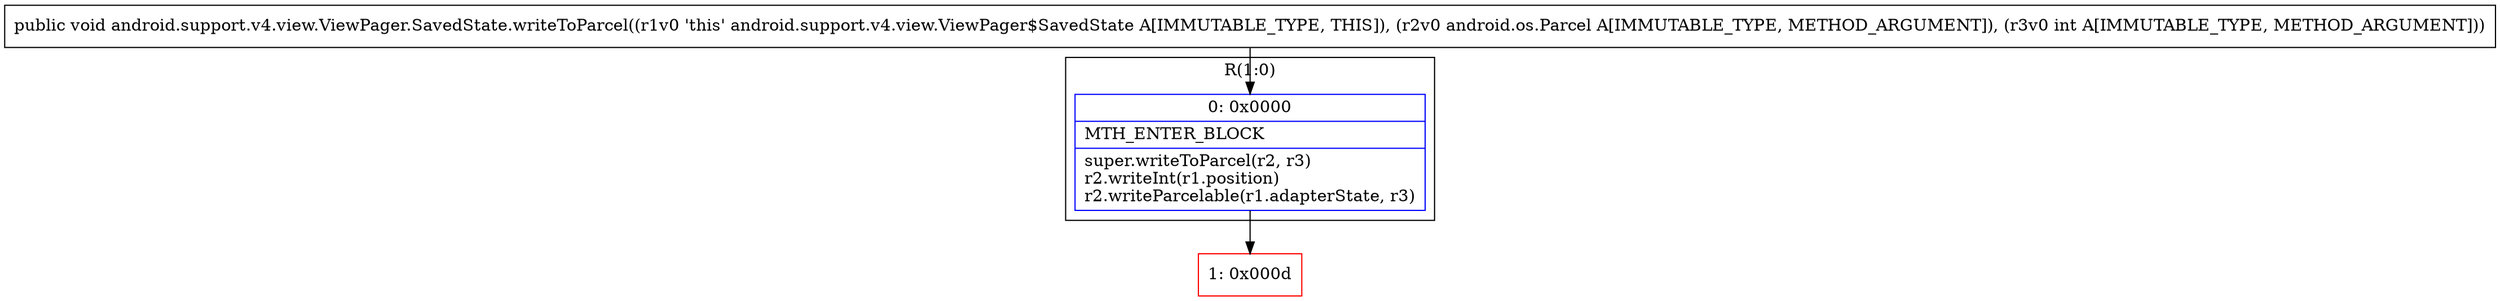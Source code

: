 digraph "CFG forandroid.support.v4.view.ViewPager.SavedState.writeToParcel(Landroid\/os\/Parcel;I)V" {
subgraph cluster_Region_860031151 {
label = "R(1:0)";
node [shape=record,color=blue];
Node_0 [shape=record,label="{0\:\ 0x0000|MTH_ENTER_BLOCK\l|super.writeToParcel(r2, r3)\lr2.writeInt(r1.position)\lr2.writeParcelable(r1.adapterState, r3)\l}"];
}
Node_1 [shape=record,color=red,label="{1\:\ 0x000d}"];
MethodNode[shape=record,label="{public void android.support.v4.view.ViewPager.SavedState.writeToParcel((r1v0 'this' android.support.v4.view.ViewPager$SavedState A[IMMUTABLE_TYPE, THIS]), (r2v0 android.os.Parcel A[IMMUTABLE_TYPE, METHOD_ARGUMENT]), (r3v0 int A[IMMUTABLE_TYPE, METHOD_ARGUMENT])) }"];
MethodNode -> Node_0;
Node_0 -> Node_1;
}

